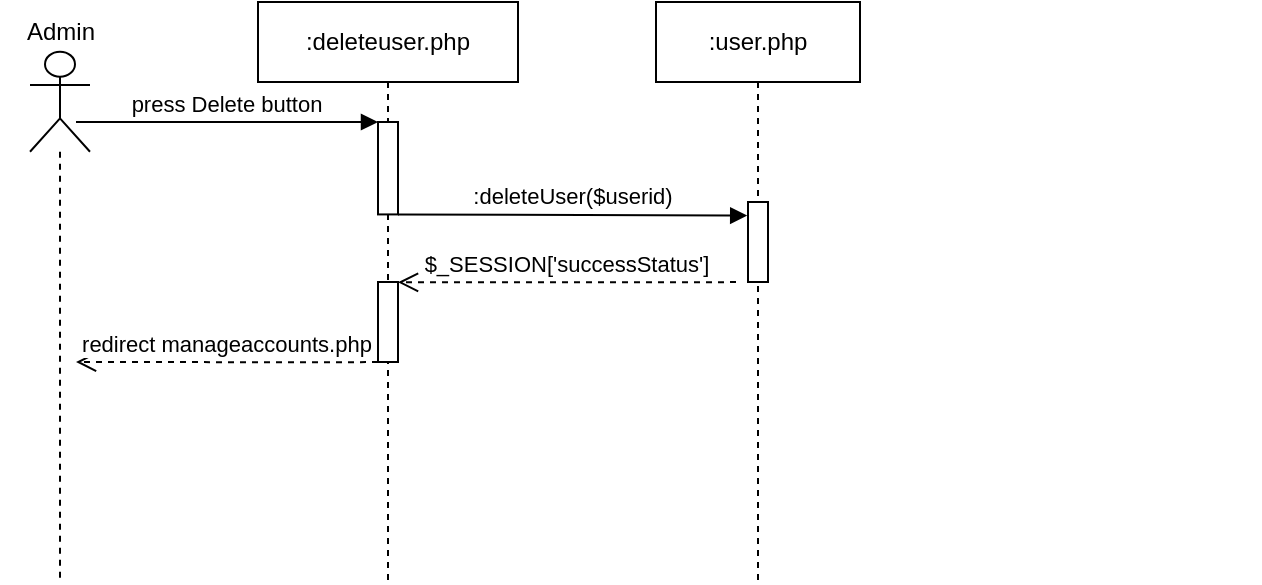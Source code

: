 <mxfile version="20.8.10" type="device"><diagram id="p1WFtV5cTaJLbCV86L4F" name="Page-1"><mxGraphModel dx="1276" dy="614" grid="1" gridSize="10" guides="1" tooltips="1" connect="1" arrows="1" fold="1" page="1" pageScale="1" pageWidth="1169" pageHeight="827" math="0" shadow="0"><root><mxCell id="0"/><mxCell id="1" parent="0"/><mxCell id="rrxrWV5JKAd1Jxnc8wNa-39" value="" style="group" parent="1" vertex="1" connectable="0"><mxGeometry x="302" y="190" width="630" height="290" as="geometry"/></mxCell><mxCell id="rrxrWV5JKAd1Jxnc8wNa-6" value=":user.php" style="shape=umlLifeline;perimeter=lifelinePerimeter;whiteSpace=wrap;html=1;container=0;collapsible=0;recursiveResize=0;outlineConnect=0;" parent="rrxrWV5JKAd1Jxnc8wNa-39" vertex="1"><mxGeometry x="328" width="102" height="290.0" as="geometry"/></mxCell><mxCell id="BHGGA8FH1MstIcf6RSHf-37" value="$_SESSION['successStatus']" style="html=1;verticalAlign=bottom;endArrow=open;dashed=1;endSize=8;rounded=0;elbow=vertical;" parent="rrxrWV5JKAd1Jxnc8wNa-39" target="rrxrWV5JKAd1Jxnc8wNa-36" edge="1"><mxGeometry x="0.004" relative="1" as="geometry"><mxPoint x="368" y="140" as="sourcePoint"/><mxPoint x="264" y="140" as="targetPoint"/><mxPoint as="offset"/><Array as="points"><mxPoint x="361" y="140.133"/></Array></mxGeometry></mxCell><mxCell id="rrxrWV5JKAd1Jxnc8wNa-1" value="" style="html=1;points=[];perimeter=orthogonalPerimeter;container=0;" parent="rrxrWV5JKAd1Jxnc8wNa-39" vertex="1"><mxGeometry x="374" y="100.0" width="10" height="40" as="geometry"/></mxCell><mxCell id="rrxrWV5JKAd1Jxnc8wNa-3" value=":deleteUser($userid)" style="html=1;verticalAlign=bottom;endArrow=block;rounded=0;exitX=0.86;exitY=0.995;exitDx=0;exitDy=0;exitPerimeter=0;entryX=-0.04;entryY=0.144;entryDx=0;entryDy=0;entryPerimeter=0;" parent="rrxrWV5JKAd1Jxnc8wNa-39" edge="1"><mxGeometry width="80" relative="1" as="geometry"><mxPoint x="199.0" y="106.207" as="sourcePoint"/><mxPoint x="373.6" y="106.79" as="targetPoint"/></mxGeometry></mxCell><mxCell id="BHGGA8FH1MstIcf6RSHf-21" value="press Delete button" style="html=1;verticalAlign=bottom;endArrow=block;rounded=0;elbow=vertical;entryX=-0.1;entryY=0.007;entryDx=0;entryDy=0;entryPerimeter=0;" parent="rrxrWV5JKAd1Jxnc8wNa-39" edge="1"><mxGeometry width="80" relative="1" as="geometry"><mxPoint x="38" y="60" as="sourcePoint"/><mxPoint x="189" y="60.002" as="targetPoint"/><mxPoint as="offset"/></mxGeometry></mxCell><mxCell id="rrxrWV5JKAd1Jxnc8wNa-28" value="" style="group" parent="rrxrWV5JKAd1Jxnc8wNa-39" vertex="1" connectable="0"><mxGeometry width="60" height="290.0" as="geometry"/></mxCell><mxCell id="mJ_MDuSwQOCXob1QKFZ1-4" value="" style="shape=umlLifeline;participant=umlActor;perimeter=lifelinePerimeter;whiteSpace=wrap;html=1;container=0;collapsible=0;recursiveResize=0;verticalAlign=top;spacingTop=36;outlineConnect=0;fontFamily=Helvetica;fontSize=12;fontColor=default;align=center;strokeColor=default;fillColor=default;size=50;" parent="rrxrWV5JKAd1Jxnc8wNa-28" vertex="1"><mxGeometry x="15" y="24.857" width="30" height="265.143" as="geometry"/></mxCell><mxCell id="BHGGA8FH1MstIcf6RSHf-15" value="Admin" style="text;html=1;align=center;verticalAlign=middle;resizable=0;points=[];autosize=1;strokeColor=none;fillColor=none;container=0;" parent="rrxrWV5JKAd1Jxnc8wNa-28" vertex="1"><mxGeometry width="60" height="30" as="geometry"/></mxCell><mxCell id="rrxrWV5JKAd1Jxnc8wNa-30" value="" style="group" parent="rrxrWV5JKAd1Jxnc8wNa-39" vertex="1" connectable="0"><mxGeometry x="129" width="130" height="290.0" as="geometry"/></mxCell><mxCell id="OlgEAX7LOhgStRy0H8mc-7" value=":deleteuser.php" style="shape=umlLifeline;perimeter=lifelinePerimeter;whiteSpace=wrap;html=1;container=0;collapsible=0;recursiveResize=0;outlineConnect=0;" parent="rrxrWV5JKAd1Jxnc8wNa-30" vertex="1"><mxGeometry width="130" height="290.0" as="geometry"/></mxCell><mxCell id="rrxrWV5JKAd1Jxnc8wNa-29" value="" style="group" parent="rrxrWV5JKAd1Jxnc8wNa-30" vertex="1" connectable="0"><mxGeometry x="60" y="60" width="56" height="46.21" as="geometry"/></mxCell><mxCell id="rrxrWV5JKAd1Jxnc8wNa-26" value="" style="html=1;points=[];perimeter=orthogonalPerimeter;container=0;" parent="rrxrWV5JKAd1Jxnc8wNa-29" vertex="1"><mxGeometry width="10" height="46.21" as="geometry"/></mxCell><mxCell id="rrxrWV5JKAd1Jxnc8wNa-36" value="" style="html=1;points=[];perimeter=orthogonalPerimeter;container=0;" parent="rrxrWV5JKAd1Jxnc8wNa-30" vertex="1"><mxGeometry x="60" y="140" width="10" height="40" as="geometry"/></mxCell><mxCell id="rrxrWV5JKAd1Jxnc8wNa-38" value="redirect manageaccounts.php" style="html=1;verticalAlign=bottom;endArrow=open;dashed=1;endSize=8;rounded=0;elbow=vertical;" parent="rrxrWV5JKAd1Jxnc8wNa-39" edge="1"><mxGeometry x="0.004" relative="1" as="geometry"><mxPoint x="189" y="180" as="sourcePoint"/><mxPoint x="38" y="180" as="targetPoint"/><mxPoint as="offset"/><Array as="points"><mxPoint x="176" y="180.133"/></Array></mxGeometry></mxCell></root></mxGraphModel></diagram></mxfile>